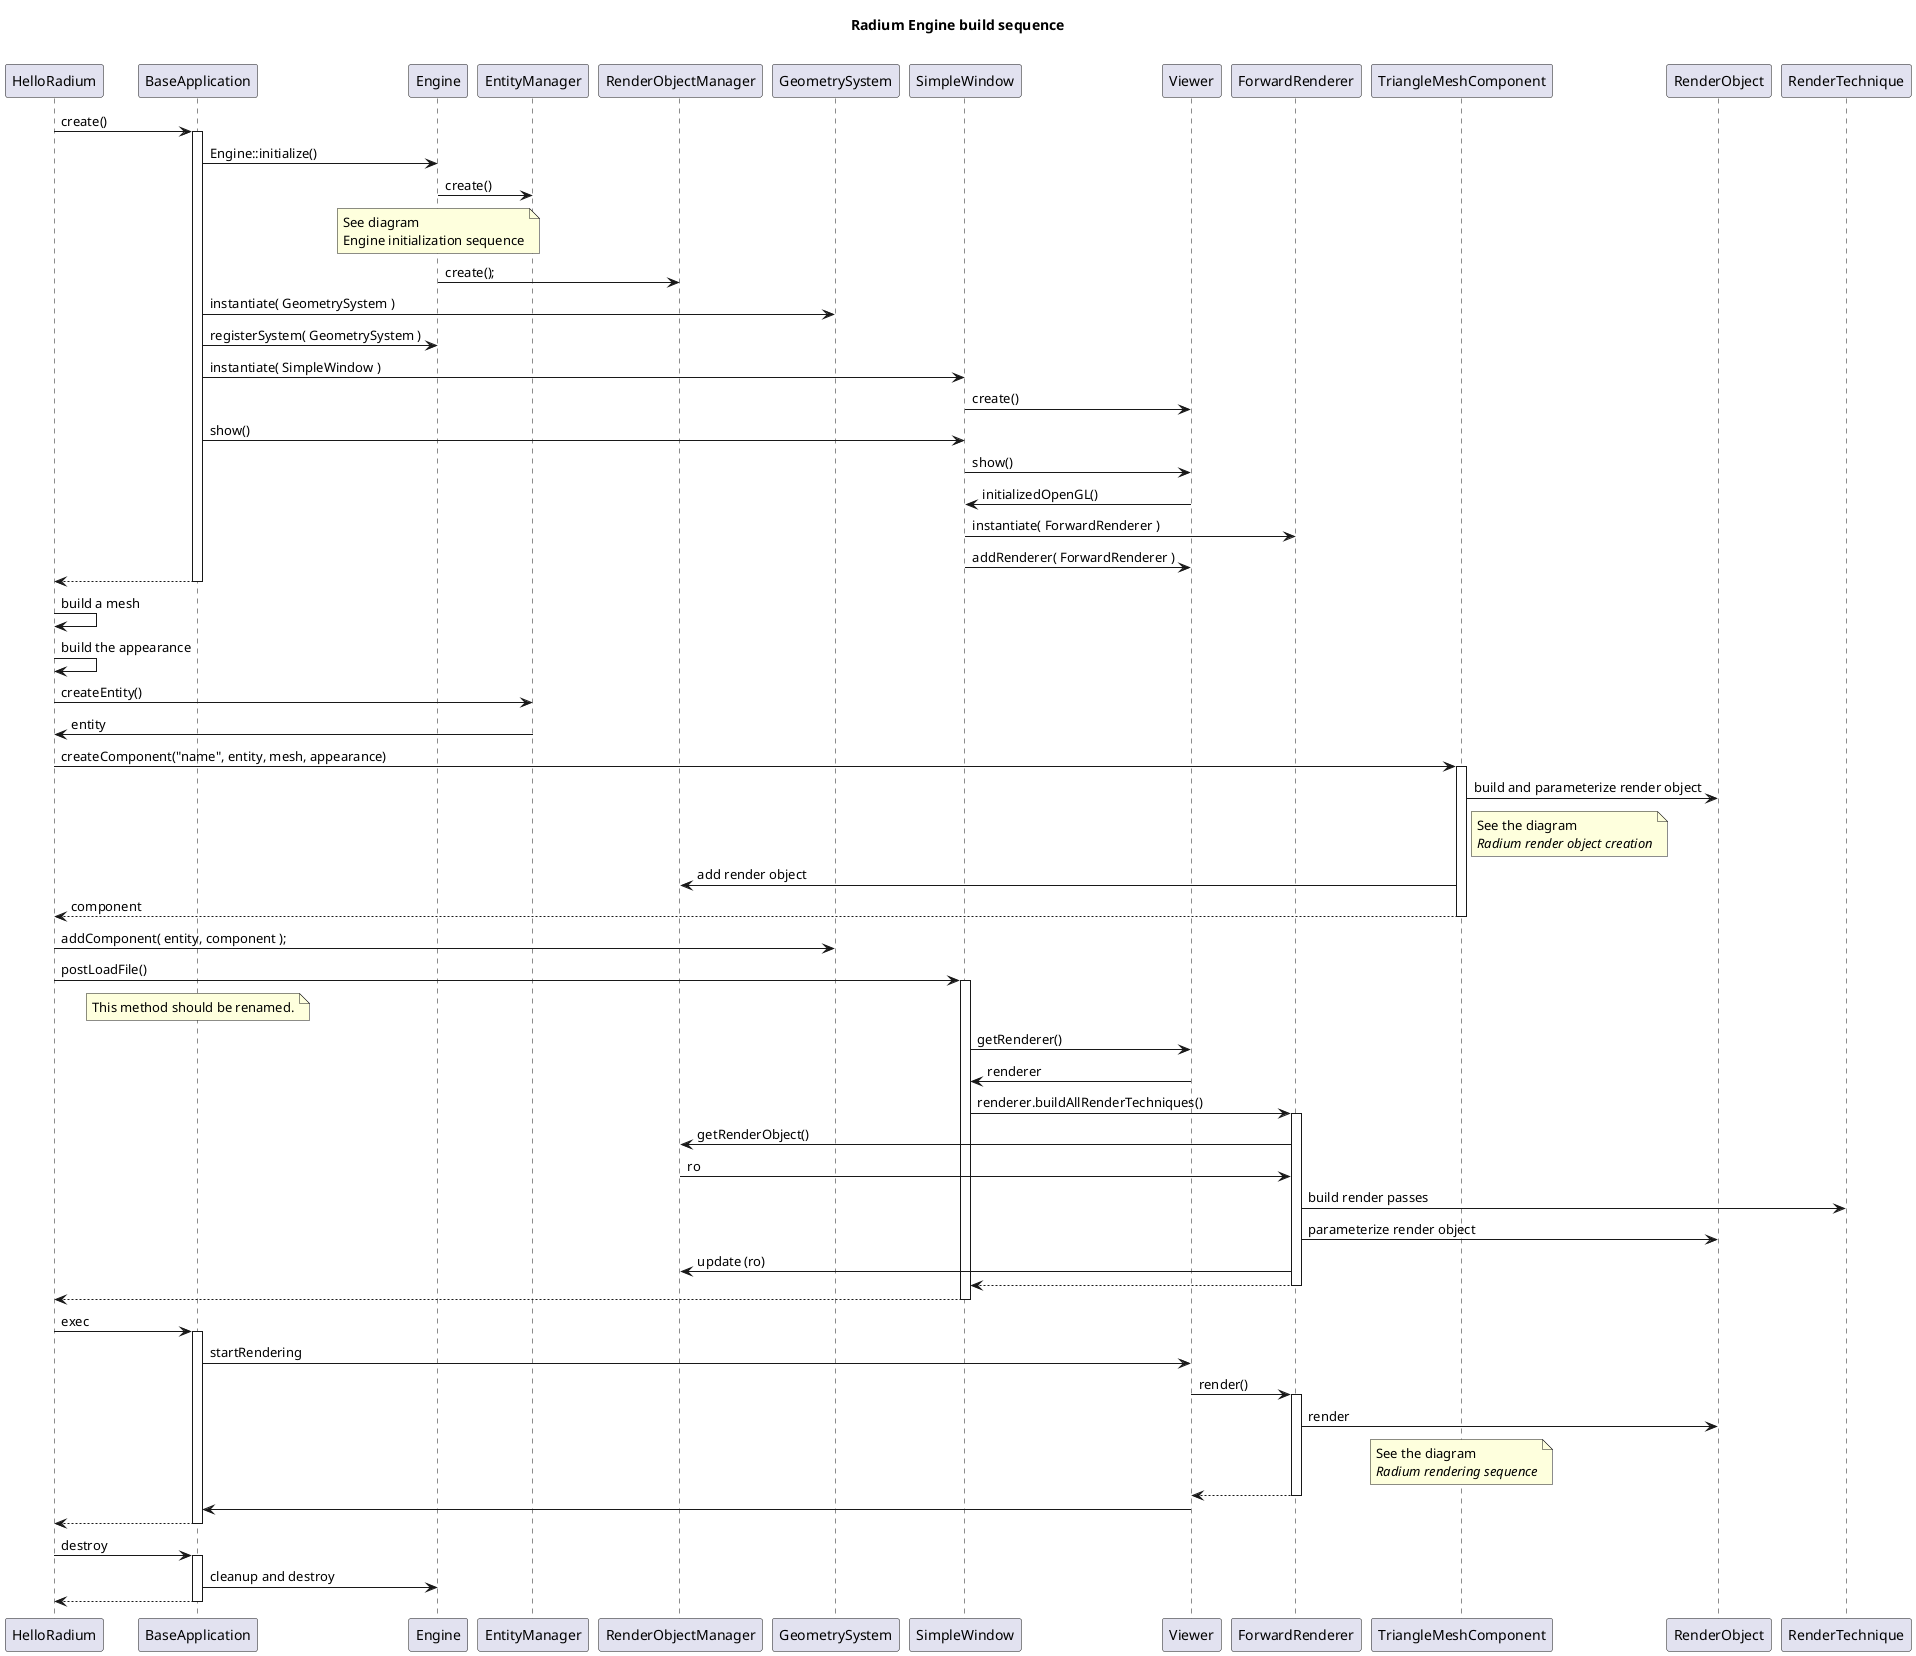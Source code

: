 @startuml

title Radium Engine build sequence\n
HelloRadium -> BaseApplication ++ : create()

    BaseApplication -> Engine : Engine::initialize()
    Engine -> EntityManager : create()
    note over Engine
    See diagram
    Engine initialization sequence
    end note
    Engine -> RenderObjectManager : create();

    BaseApplication -> GeometrySystem : instantiate( GeometrySystem )
    BaseApplication -> Engine : registerSystem( GeometrySystem )

    BaseApplication -> SimpleWindow : instantiate( SimpleWindow )
    SimpleWindow -> Viewer : create()

    BaseApplication -> SimpleWindow : show()
    SimpleWindow -> Viewer : show()
    Viewer -> SimpleWindow : initializedOpenGL()
    SimpleWindow -> ForwardRenderer : instantiate( ForwardRenderer )
    SimpleWindow -> Viewer : addRenderer( ForwardRenderer )
return


HelloRadium -> HelloRadium : build a mesh
HelloRadium -> HelloRadium : build the appearance

HelloRadium -> EntityManager : createEntity()
HelloRadium <- EntityManager : entity

HelloRadium -> TriangleMeshComponent ++ : createComponent("name", entity, mesh, appearance)
    TriangleMeshComponent -> RenderObject : build and parameterize render object
    note right TriangleMeshComponent
    See the diagram
    //Radium render object creation//
    end note
    TriangleMeshComponent -> RenderObjectManager : add render object
return  component
HelloRadium -> GeometrySystem : addComponent( entity, component );


HelloRadium -> SimpleWindow ++ : postLoadFile()
note over BaseApplication
This method should be renamed.
end note
    SimpleWindow -> Viewer : getRenderer()
    SimpleWindow <- Viewer : renderer
    SimpleWindow -> ForwardRenderer ++ : renderer.buildAllRenderTechniques()
        ForwardRenderer -> RenderObjectManager : getRenderObject()
        ForwardRenderer <- RenderObjectManager : ro
        ForwardRenderer -> RenderTechnique : build render passes
        ForwardRenderer -> RenderObject : parameterize render object
        ForwardRenderer -> RenderObjectManager : update (ro)
    return
return

HelloRadium -> BaseApplication ++ : exec
    BaseApplication -> Viewer : startRendering
    Viewer -> ForwardRenderer ++ : render()
    ForwardRenderer -> RenderObject : render
    note over TriangleMeshComponent
    See the diagram
    //Radium rendering sequence//
    end note
    return
    Viewer -> BaseApplication
return

HelloRadium -> BaseApplication ++ : destroy
    BaseApplication -> Engine : cleanup and destroy
return

@enduml
